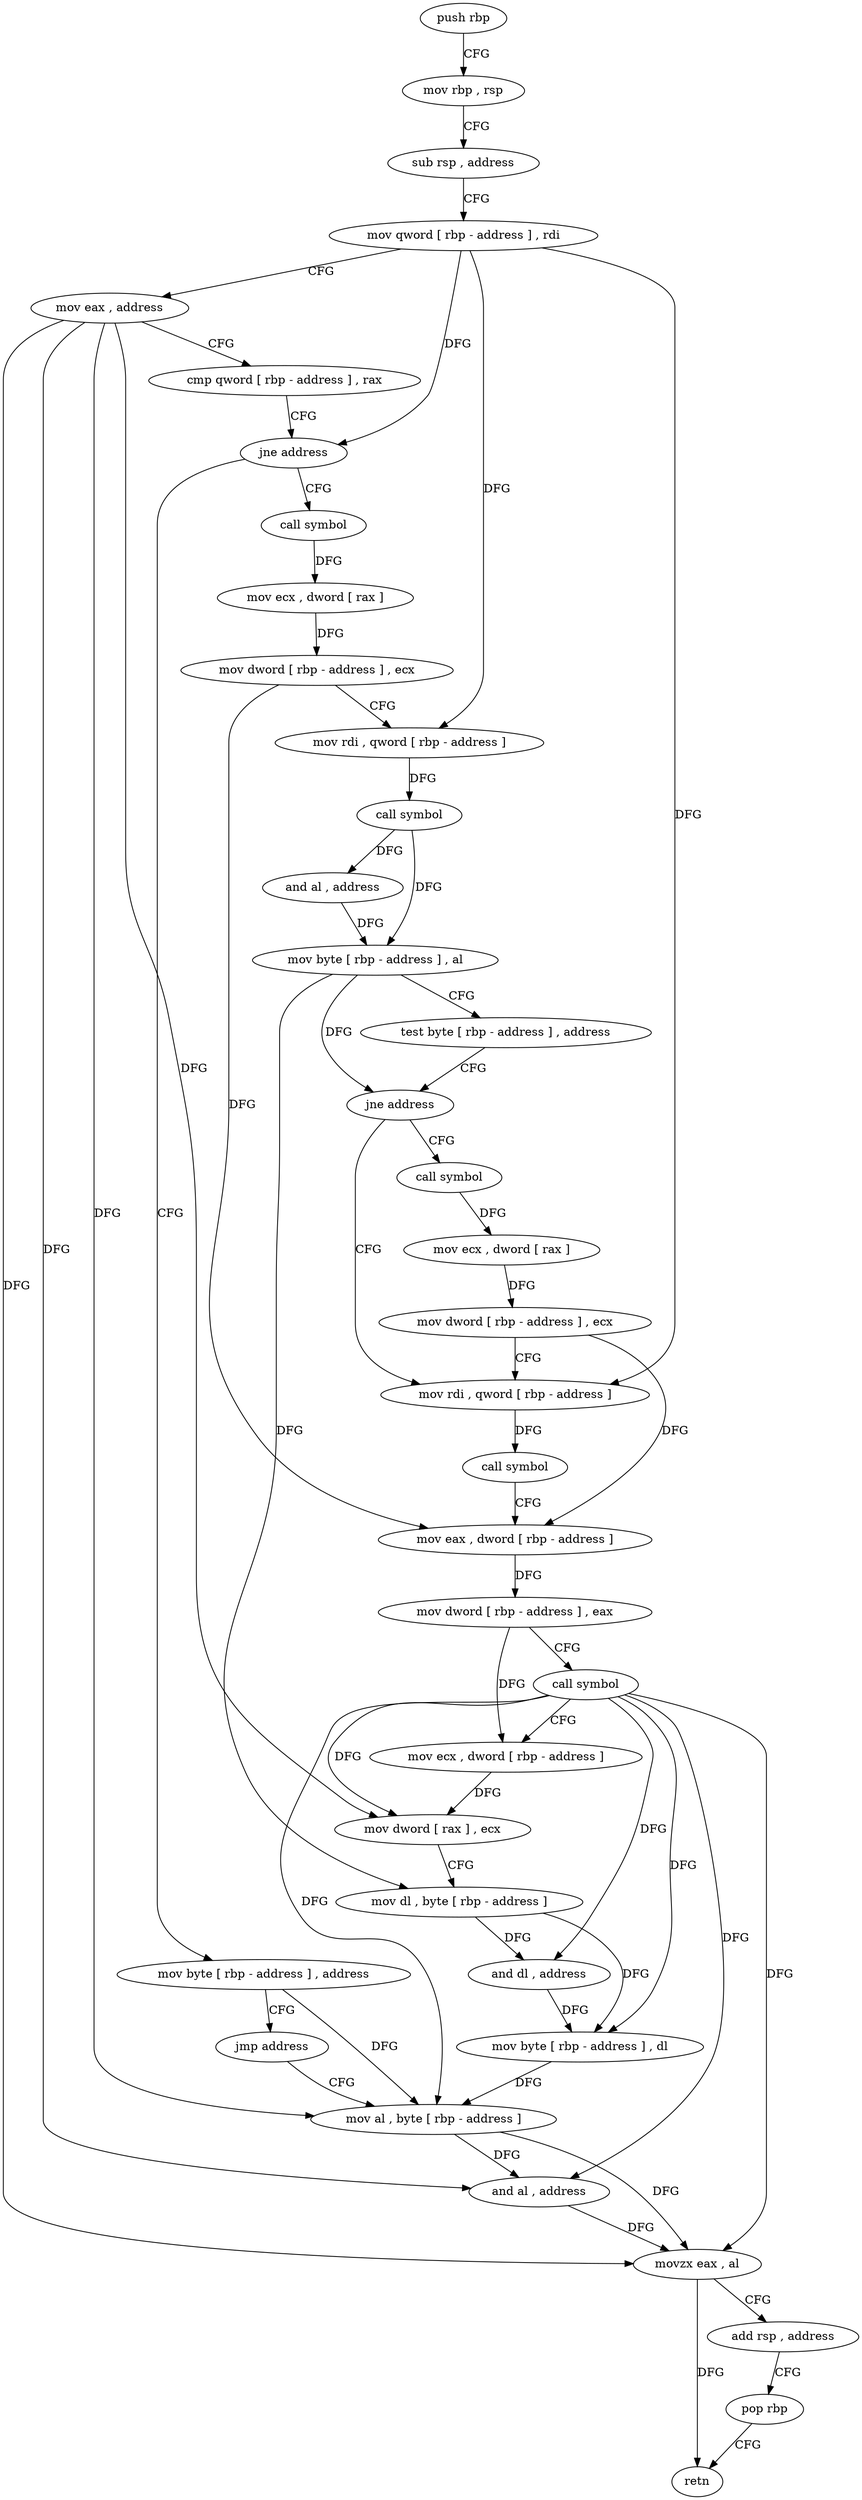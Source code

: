 digraph "func" {
"4274928" [label = "push rbp" ]
"4274929" [label = "mov rbp , rsp" ]
"4274932" [label = "sub rsp , address" ]
"4274936" [label = "mov qword [ rbp - address ] , rdi" ]
"4274940" [label = "mov eax , address" ]
"4274945" [label = "cmp qword [ rbp - address ] , rax" ]
"4274949" [label = "jne address" ]
"4274964" [label = "call symbol" ]
"4274955" [label = "mov byte [ rbp - address ] , address" ]
"4274969" [label = "mov ecx , dword [ rax ]" ]
"4274971" [label = "mov dword [ rbp - address ] , ecx" ]
"4274974" [label = "mov rdi , qword [ rbp - address ]" ]
"4274978" [label = "call symbol" ]
"4274983" [label = "and al , address" ]
"4274985" [label = "mov byte [ rbp - address ] , al" ]
"4274988" [label = "test byte [ rbp - address ] , address" ]
"4274992" [label = "jne address" ]
"4275008" [label = "mov rdi , qword [ rbp - address ]" ]
"4274998" [label = "call symbol" ]
"4274959" [label = "jmp address" ]
"4275042" [label = "mov al , byte [ rbp - address ]" ]
"4275012" [label = "call symbol" ]
"4275017" [label = "mov eax , dword [ rbp - address ]" ]
"4275020" [label = "mov dword [ rbp - address ] , eax" ]
"4275023" [label = "call symbol" ]
"4275028" [label = "mov ecx , dword [ rbp - address ]" ]
"4275031" [label = "mov dword [ rax ] , ecx" ]
"4275033" [label = "mov dl , byte [ rbp - address ]" ]
"4275036" [label = "and dl , address" ]
"4275039" [label = "mov byte [ rbp - address ] , dl" ]
"4275003" [label = "mov ecx , dword [ rax ]" ]
"4275005" [label = "mov dword [ rbp - address ] , ecx" ]
"4275045" [label = "and al , address" ]
"4275047" [label = "movzx eax , al" ]
"4275050" [label = "add rsp , address" ]
"4275054" [label = "pop rbp" ]
"4275055" [label = "retn" ]
"4274928" -> "4274929" [ label = "CFG" ]
"4274929" -> "4274932" [ label = "CFG" ]
"4274932" -> "4274936" [ label = "CFG" ]
"4274936" -> "4274940" [ label = "CFG" ]
"4274936" -> "4274949" [ label = "DFG" ]
"4274936" -> "4274974" [ label = "DFG" ]
"4274936" -> "4275008" [ label = "DFG" ]
"4274940" -> "4274945" [ label = "CFG" ]
"4274940" -> "4275031" [ label = "DFG" ]
"4274940" -> "4275042" [ label = "DFG" ]
"4274940" -> "4275045" [ label = "DFG" ]
"4274940" -> "4275047" [ label = "DFG" ]
"4274945" -> "4274949" [ label = "CFG" ]
"4274949" -> "4274964" [ label = "CFG" ]
"4274949" -> "4274955" [ label = "CFG" ]
"4274964" -> "4274969" [ label = "DFG" ]
"4274955" -> "4274959" [ label = "CFG" ]
"4274955" -> "4275042" [ label = "DFG" ]
"4274969" -> "4274971" [ label = "DFG" ]
"4274971" -> "4274974" [ label = "CFG" ]
"4274971" -> "4275017" [ label = "DFG" ]
"4274974" -> "4274978" [ label = "DFG" ]
"4274978" -> "4274983" [ label = "DFG" ]
"4274978" -> "4274985" [ label = "DFG" ]
"4274983" -> "4274985" [ label = "DFG" ]
"4274985" -> "4274988" [ label = "CFG" ]
"4274985" -> "4274992" [ label = "DFG" ]
"4274985" -> "4275033" [ label = "DFG" ]
"4274988" -> "4274992" [ label = "CFG" ]
"4274992" -> "4275008" [ label = "CFG" ]
"4274992" -> "4274998" [ label = "CFG" ]
"4275008" -> "4275012" [ label = "DFG" ]
"4274998" -> "4275003" [ label = "DFG" ]
"4274959" -> "4275042" [ label = "CFG" ]
"4275042" -> "4275045" [ label = "DFG" ]
"4275042" -> "4275047" [ label = "DFG" ]
"4275012" -> "4275017" [ label = "CFG" ]
"4275017" -> "4275020" [ label = "DFG" ]
"4275020" -> "4275023" [ label = "CFG" ]
"4275020" -> "4275028" [ label = "DFG" ]
"4275023" -> "4275028" [ label = "CFG" ]
"4275023" -> "4275031" [ label = "DFG" ]
"4275023" -> "4275042" [ label = "DFG" ]
"4275023" -> "4275045" [ label = "DFG" ]
"4275023" -> "4275047" [ label = "DFG" ]
"4275023" -> "4275036" [ label = "DFG" ]
"4275023" -> "4275039" [ label = "DFG" ]
"4275028" -> "4275031" [ label = "DFG" ]
"4275031" -> "4275033" [ label = "CFG" ]
"4275033" -> "4275036" [ label = "DFG" ]
"4275033" -> "4275039" [ label = "DFG" ]
"4275036" -> "4275039" [ label = "DFG" ]
"4275039" -> "4275042" [ label = "DFG" ]
"4275003" -> "4275005" [ label = "DFG" ]
"4275005" -> "4275008" [ label = "CFG" ]
"4275005" -> "4275017" [ label = "DFG" ]
"4275045" -> "4275047" [ label = "DFG" ]
"4275047" -> "4275050" [ label = "CFG" ]
"4275047" -> "4275055" [ label = "DFG" ]
"4275050" -> "4275054" [ label = "CFG" ]
"4275054" -> "4275055" [ label = "CFG" ]
}
